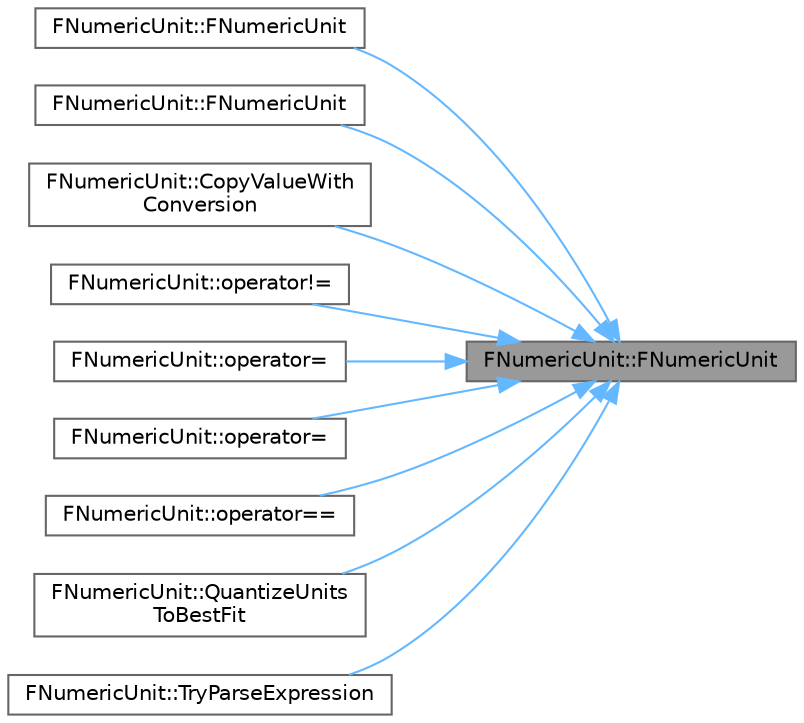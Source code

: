 digraph "FNumericUnit::FNumericUnit"
{
 // INTERACTIVE_SVG=YES
 // LATEX_PDF_SIZE
  bgcolor="transparent";
  edge [fontname=Helvetica,fontsize=10,labelfontname=Helvetica,labelfontsize=10];
  node [fontname=Helvetica,fontsize=10,shape=box,height=0.2,width=0.4];
  rankdir="RL";
  Node1 [id="Node000001",label="FNumericUnit::FNumericUnit",height=0.2,width=0.4,color="gray40", fillcolor="grey60", style="filled", fontcolor="black",tooltip="Constructors."];
  Node1 -> Node2 [id="edge1_Node000001_Node000002",dir="back",color="steelblue1",style="solid",tooltip=" "];
  Node2 [id="Node000002",label="FNumericUnit::FNumericUnit",height=0.2,width=0.4,color="grey40", fillcolor="white", style="filled",URL="$d8/de9/structFNumericUnit.html#aa578812793401ef66bac76894a3033a0",tooltip="Copy construction/assignment from the same type."];
  Node1 -> Node3 [id="edge2_Node000001_Node000003",dir="back",color="steelblue1",style="solid",tooltip=" "];
  Node3 [id="Node000003",label="FNumericUnit::FNumericUnit",height=0.2,width=0.4,color="grey40", fillcolor="white", style="filled",URL="$d8/de9/structFNumericUnit.html#ad7470457345863fb1c511f7750c8258e",tooltip="Templated Copy construction/assignment from differing numeric types."];
  Node1 -> Node4 [id="edge3_Node000001_Node000004",dir="back",color="steelblue1",style="solid",tooltip=" "];
  Node4 [id="Node000004",label="FNumericUnit::CopyValueWith\lConversion",height=0.2,width=0.4,color="grey40", fillcolor="white", style="filled",URL="$d8/de9/structFNumericUnit.html#a3f601e6cbd9d9325b11ba609213481ae",tooltip="Copy another unit into this one, taking account of its units, and applying necessary conversion."];
  Node1 -> Node5 [id="edge4_Node000001_Node000005",dir="back",color="steelblue1",style="solid",tooltip=" "];
  Node5 [id="Node000005",label="FNumericUnit::operator!=",height=0.2,width=0.4,color="grey40", fillcolor="white", style="filled",URL="$d8/de9/structFNumericUnit.html#ad58892c7da6d1683421192d78d9de5eb",tooltip=" "];
  Node1 -> Node6 [id="edge5_Node000001_Node000006",dir="back",color="steelblue1",style="solid",tooltip=" "];
  Node6 [id="Node000006",label="FNumericUnit::operator=",height=0.2,width=0.4,color="grey40", fillcolor="white", style="filled",URL="$d8/de9/structFNumericUnit.html#a20d1cf791d1985bc3b377be5fa50089e",tooltip=" "];
  Node1 -> Node7 [id="edge6_Node000001_Node000007",dir="back",color="steelblue1",style="solid",tooltip=" "];
  Node7 [id="Node000007",label="FNumericUnit::operator=",height=0.2,width=0.4,color="grey40", fillcolor="white", style="filled",URL="$d8/de9/structFNumericUnit.html#a2e14531638c526b193bd3d1f5ac4a577",tooltip=" "];
  Node1 -> Node8 [id="edge7_Node000001_Node000008",dir="back",color="steelblue1",style="solid",tooltip=" "];
  Node8 [id="Node000008",label="FNumericUnit::operator==",height=0.2,width=0.4,color="grey40", fillcolor="white", style="filled",URL="$d8/de9/structFNumericUnit.html#a9524ab0750688c9c8de0e03252aef283",tooltip="Global arithmetic operators for number types."];
  Node1 -> Node9 [id="edge8_Node000001_Node000009",dir="back",color="steelblue1",style="solid",tooltip=" "];
  Node9 [id="Node000009",label="FNumericUnit::QuantizeUnits\lToBestFit",height=0.2,width=0.4,color="grey40", fillcolor="white", style="filled",URL="$d8/de9/structFNumericUnit.html#ac06580b698b3790e2edcf221a5460ed4",tooltip="Quantizes this number to the most appropriate unit for user friendly presentation (e...."];
  Node1 -> Node10 [id="edge9_Node000001_Node000010",dir="back",color="steelblue1",style="solid",tooltip=" "];
  Node10 [id="Node000010",label="FNumericUnit::TryParseExpression",height=0.2,width=0.4,color="grey40", fillcolor="white", style="filled",URL="$d8/de9/structFNumericUnit.html#abf155d0de8ab3fe56dd5837eb3eb0a79",tooltip="Try and parse an expression into a numeric unit."];
}
